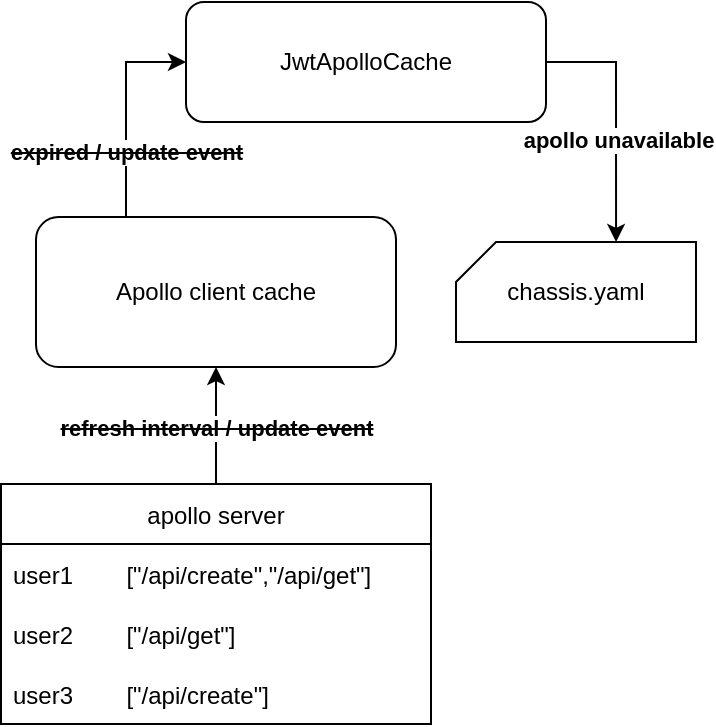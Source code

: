 <mxfile version="16.6.4" type="github">
  <diagram id="Y7qqf7zW7CD9g80kOgZn" name="Page-1">
    <mxGraphModel dx="961" dy="546" grid="0" gridSize="10" guides="1" tooltips="1" connect="1" arrows="1" fold="1" page="1" pageScale="1" pageWidth="1169" pageHeight="827" math="0" shadow="0">
      <root>
        <mxCell id="0" />
        <mxCell id="1" parent="0" />
        <mxCell id="hVtpO9R9rN_pp_dcE1at-9" style="edgeStyle=orthogonalEdgeStyle;rounded=0;orthogonalLoop=1;jettySize=auto;html=1;fontColor=#EC4C2C;entryX=0.5;entryY=1;entryDx=0;entryDy=0;exitX=0.5;exitY=0;exitDx=0;exitDy=0;" parent="1" target="uKDZWHBFVQT2galwE5QR-2" edge="1" source="hVtpO9R9rN_pp_dcE1at-3">
          <mxGeometry relative="1" as="geometry">
            <mxPoint x="689" y="614" as="sourcePoint" />
            <mxPoint x="689.02" y="549.025" as="targetPoint" />
          </mxGeometry>
        </mxCell>
        <mxCell id="hVtpO9R9rN_pp_dcE1at-10" value="&lt;strike&gt;refresh interval / update event&lt;/strike&gt;" style="edgeLabel;html=1;align=center;verticalAlign=middle;resizable=0;points=[];fontColor=#000000;horizontal=1;fontStyle=1" parent="hVtpO9R9rN_pp_dcE1at-9" vertex="1" connectable="0">
          <mxGeometry x="-0.286" y="-1" relative="1" as="geometry">
            <mxPoint x="-1" y="-7" as="offset" />
          </mxGeometry>
        </mxCell>
        <mxCell id="hVtpO9R9rN_pp_dcE1at-3" value="apollo server" style="swimlane;fontStyle=0;childLayout=stackLayout;horizontal=1;startSize=30;horizontalStack=0;resizeParent=1;resizeParentMax=0;resizeLast=0;collapsible=1;marginBottom=0;strokeColor=#000000;strokeWidth=1;fontColor=#000000;" parent="1" vertex="1">
          <mxGeometry x="592.5" y="611" width="215" height="120" as="geometry" />
        </mxCell>
        <mxCell id="hVtpO9R9rN_pp_dcE1at-4" value="user1        [&quot;/api/create&quot;,&quot;/api/get&quot;]" style="text;strokeColor=none;fillColor=none;align=left;verticalAlign=middle;spacingLeft=4;spacingRight=4;overflow=hidden;points=[[0,0.5],[1,0.5]];portConstraint=eastwest;rotatable=0;fontColor=#000000;" parent="hVtpO9R9rN_pp_dcE1at-3" vertex="1">
          <mxGeometry y="30" width="215" height="30" as="geometry" />
        </mxCell>
        <mxCell id="hVtpO9R9rN_pp_dcE1at-5" value="user2        [&quot;/api/get&quot;]" style="text;strokeColor=none;fillColor=none;align=left;verticalAlign=middle;spacingLeft=4;spacingRight=4;overflow=hidden;points=[[0,0.5],[1,0.5]];portConstraint=eastwest;rotatable=0;fontColor=#000000;" parent="hVtpO9R9rN_pp_dcE1at-3" vertex="1">
          <mxGeometry y="60" width="215" height="30" as="geometry" />
        </mxCell>
        <mxCell id="hVtpO9R9rN_pp_dcE1at-6" value="user3        [&quot;/api/create&quot;]" style="text;strokeColor=none;fillColor=none;align=left;verticalAlign=middle;spacingLeft=4;spacingRight=4;overflow=hidden;points=[[0,0.5],[1,0.5]];portConstraint=eastwest;rotatable=0;fontColor=#000000;" parent="hVtpO9R9rN_pp_dcE1at-3" vertex="1">
          <mxGeometry y="90" width="215" height="30" as="geometry" />
        </mxCell>
        <mxCell id="uKDZWHBFVQT2galwE5QR-1" value="&lt;strike&gt;expired / update event&lt;/strike&gt;" style="edgeStyle=orthogonalEdgeStyle;rounded=0;orthogonalLoop=1;jettySize=auto;html=1;exitX=0.25;exitY=0;exitDx=0;exitDy=0;entryX=0;entryY=0.5;entryDx=0;entryDy=0;fontColor=#000000;fontStyle=1" parent="1" source="uKDZWHBFVQT2galwE5QR-2" target="uKDZWHBFVQT2galwE5QR-7" edge="1">
          <mxGeometry x="-0.395" relative="1" as="geometry">
            <mxPoint as="offset" />
          </mxGeometry>
        </mxCell>
        <mxCell id="uKDZWHBFVQT2galwE5QR-2" value="Apollo client cache" style="rounded=1;whiteSpace=wrap;html=1;" parent="1" vertex="1">
          <mxGeometry x="610" y="477.5" width="180" height="75" as="geometry" />
        </mxCell>
        <mxCell id="uKDZWHBFVQT2galwE5QR-5" style="edgeStyle=orthogonalEdgeStyle;rounded=0;orthogonalLoop=1;jettySize=auto;html=1;exitX=1;exitY=0.5;exitDx=0;exitDy=0;entryX=0.667;entryY=0;entryDx=0;entryDy=0;entryPerimeter=0;fontColor=#000000;" parent="1" source="uKDZWHBFVQT2galwE5QR-7" target="uKDZWHBFVQT2galwE5QR-8" edge="1">
          <mxGeometry relative="1" as="geometry" />
        </mxCell>
        <mxCell id="uKDZWHBFVQT2galwE5QR-6" value="apollo unavailable" style="edgeLabel;html=1;align=center;verticalAlign=middle;resizable=0;points=[];fontColor=#000000;fontStyle=1" parent="uKDZWHBFVQT2galwE5QR-5" vertex="1" connectable="0">
          <mxGeometry x="0.184" y="1" relative="1" as="geometry">
            <mxPoint as="offset" />
          </mxGeometry>
        </mxCell>
        <mxCell id="uKDZWHBFVQT2galwE5QR-7" value="JwtApolloCache" style="rounded=1;whiteSpace=wrap;html=1;" parent="1" vertex="1">
          <mxGeometry x="685" y="370" width="180" height="60" as="geometry" />
        </mxCell>
        <mxCell id="uKDZWHBFVQT2galwE5QR-8" value="chassis.yaml" style="shape=card;whiteSpace=wrap;html=1;size=20;" parent="1" vertex="1">
          <mxGeometry x="820" y="490" width="120" height="50" as="geometry" />
        </mxCell>
      </root>
    </mxGraphModel>
  </diagram>
</mxfile>
